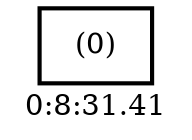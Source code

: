 digraph  g{ graph[label = "0:8:31.41"]
node [shape=rectangle, color=black, fontcolor=black, style=bold] edge [color=black] 0 [label="(0)"] ; 
}

